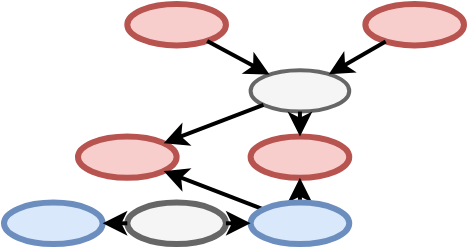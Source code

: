 <mxfile version="20.3.0" type="device"><diagram id="15WeSoFewpJnOkJEnwLp" name="Page-1"><mxGraphModel dx="946" dy="672" grid="1" gridSize="10" guides="1" tooltips="1" connect="1" arrows="1" fold="1" page="1" pageScale="1" pageWidth="1040" pageHeight="630" math="0" shadow="0"><root><mxCell id="0"/><mxCell id="1" parent="0"/><mxCell id="DGAjYNmhUQ3F9XUB2-Qw-17" value="" style="group" vertex="1" connectable="0" parent="1"><mxGeometry x="40" y="80" width="230" height="120" as="geometry"/></mxCell><mxCell id="DGAjYNmhUQ3F9XUB2-Qw-1" value="" style="ellipse;whiteSpace=wrap;html=1;fillColor=#f8cecc;strokeColor=#b85450;fontSize=20;strokeWidth=3;" vertex="1" parent="DGAjYNmhUQ3F9XUB2-Qw-17"><mxGeometry x="61.652" width="49.322" height="20.69" as="geometry"/></mxCell><mxCell id="DGAjYNmhUQ3F9XUB2-Qw-2" value="" style="ellipse;whiteSpace=wrap;html=1;fillColor=#f8cecc;strokeColor=#b85450;fontSize=20;strokeWidth=3;" vertex="1" parent="DGAjYNmhUQ3F9XUB2-Qw-17"><mxGeometry x="180.678" width="49.322" height="20.69" as="geometry"/></mxCell><mxCell id="DGAjYNmhUQ3F9XUB2-Qw-3" value="" style="ellipse;whiteSpace=wrap;html=1;fillColor=#f5f5f5;strokeColor=#666666;fontColor=#333333;fontSize=20;strokeWidth=2;" vertex="1" parent="DGAjYNmhUQ3F9XUB2-Qw-17"><mxGeometry x="123.305" y="33.103" width="49.322" height="20.69" as="geometry"/></mxCell><mxCell id="DGAjYNmhUQ3F9XUB2-Qw-4" style="edgeStyle=none;rounded=0;orthogonalLoop=1;jettySize=auto;html=1;strokeWidth=2;" edge="1" parent="DGAjYNmhUQ3F9XUB2-Qw-17" source="DGAjYNmhUQ3F9XUB2-Qw-1" target="DGAjYNmhUQ3F9XUB2-Qw-3"><mxGeometry relative="1" as="geometry"/></mxCell><mxCell id="DGAjYNmhUQ3F9XUB2-Qw-5" style="edgeStyle=none;rounded=0;orthogonalLoop=1;jettySize=auto;html=1;strokeWidth=2;" edge="1" parent="DGAjYNmhUQ3F9XUB2-Qw-17" source="DGAjYNmhUQ3F9XUB2-Qw-2" target="DGAjYNmhUQ3F9XUB2-Qw-3"><mxGeometry relative="1" as="geometry"/></mxCell><mxCell id="DGAjYNmhUQ3F9XUB2-Qw-6" value="" style="ellipse;whiteSpace=wrap;html=1;fillColor=#f8cecc;strokeColor=#b85450;fontSize=20;strokeWidth=3;" vertex="1" parent="DGAjYNmhUQ3F9XUB2-Qw-17"><mxGeometry x="36.991" y="66.207" width="49.322" height="20.69" as="geometry"/></mxCell><mxCell id="DGAjYNmhUQ3F9XUB2-Qw-7" style="rounded=0;orthogonalLoop=1;jettySize=auto;html=1;strokeWidth=2;" edge="1" parent="DGAjYNmhUQ3F9XUB2-Qw-17" source="DGAjYNmhUQ3F9XUB2-Qw-3" target="DGAjYNmhUQ3F9XUB2-Qw-6"><mxGeometry relative="1" as="geometry"/></mxCell><mxCell id="DGAjYNmhUQ3F9XUB2-Qw-8" value="" style="ellipse;whiteSpace=wrap;html=1;fillColor=#f8cecc;strokeColor=#b85450;fontSize=20;strokeWidth=3;" vertex="1" parent="DGAjYNmhUQ3F9XUB2-Qw-17"><mxGeometry x="123.304" y="66.207" width="49.322" height="20.69" as="geometry"/></mxCell><mxCell id="DGAjYNmhUQ3F9XUB2-Qw-9" style="edgeStyle=none;rounded=0;orthogonalLoop=1;jettySize=auto;html=1;strokeWidth=2;" edge="1" parent="DGAjYNmhUQ3F9XUB2-Qw-17" source="DGAjYNmhUQ3F9XUB2-Qw-3" target="DGAjYNmhUQ3F9XUB2-Qw-8"><mxGeometry relative="1" as="geometry"/></mxCell><mxCell id="DGAjYNmhUQ3F9XUB2-Qw-10" value="" style="ellipse;whiteSpace=wrap;html=1;fillColor=#f5f5f5;strokeColor=#666666;fontColor=#333333;fontSize=20;strokeWidth=3;" vertex="1" parent="DGAjYNmhUQ3F9XUB2-Qw-17"><mxGeometry x="61.652" y="99.31" width="49.322" height="20.69" as="geometry"/></mxCell><mxCell id="DGAjYNmhUQ3F9XUB2-Qw-11" style="edgeStyle=none;rounded=0;orthogonalLoop=1;jettySize=auto;html=1;strokeWidth=2;" edge="1" parent="DGAjYNmhUQ3F9XUB2-Qw-17" source="DGAjYNmhUQ3F9XUB2-Qw-13" target="DGAjYNmhUQ3F9XUB2-Qw-6"><mxGeometry relative="1" as="geometry"/></mxCell><mxCell id="DGAjYNmhUQ3F9XUB2-Qw-12" style="edgeStyle=none;rounded=0;orthogonalLoop=1;jettySize=auto;html=1;strokeWidth=2;" edge="1" parent="DGAjYNmhUQ3F9XUB2-Qw-17" source="DGAjYNmhUQ3F9XUB2-Qw-13" target="DGAjYNmhUQ3F9XUB2-Qw-8"><mxGeometry relative="1" as="geometry"/></mxCell><mxCell id="DGAjYNmhUQ3F9XUB2-Qw-13" value="" style="ellipse;whiteSpace=wrap;html=1;fillColor=#dae8fc;strokeColor=#6c8ebf;fontSize=20;strokeWidth=3;" vertex="1" parent="DGAjYNmhUQ3F9XUB2-Qw-17"><mxGeometry x="123.305" y="99.31" width="49.322" height="20.69" as="geometry"/></mxCell><mxCell id="DGAjYNmhUQ3F9XUB2-Qw-14" style="edgeStyle=none;rounded=0;orthogonalLoop=1;jettySize=auto;html=1;strokeWidth=2;" edge="1" parent="DGAjYNmhUQ3F9XUB2-Qw-17" source="DGAjYNmhUQ3F9XUB2-Qw-10" target="DGAjYNmhUQ3F9XUB2-Qw-13"><mxGeometry relative="1" as="geometry"/></mxCell><mxCell id="DGAjYNmhUQ3F9XUB2-Qw-15" value="" style="ellipse;whiteSpace=wrap;html=1;fillColor=#dae8fc;strokeColor=#6c8ebf;fontSize=20;strokeWidth=3;" vertex="1" parent="DGAjYNmhUQ3F9XUB2-Qw-17"><mxGeometry y="99.31" width="49.322" height="20.69" as="geometry"/></mxCell><mxCell id="DGAjYNmhUQ3F9XUB2-Qw-16" style="edgeStyle=none;rounded=0;orthogonalLoop=1;jettySize=auto;html=1;strokeWidth=2;" edge="1" parent="DGAjYNmhUQ3F9XUB2-Qw-17" source="DGAjYNmhUQ3F9XUB2-Qw-10" target="DGAjYNmhUQ3F9XUB2-Qw-15"><mxGeometry relative="1" as="geometry"/></mxCell></root></mxGraphModel></diagram></mxfile>